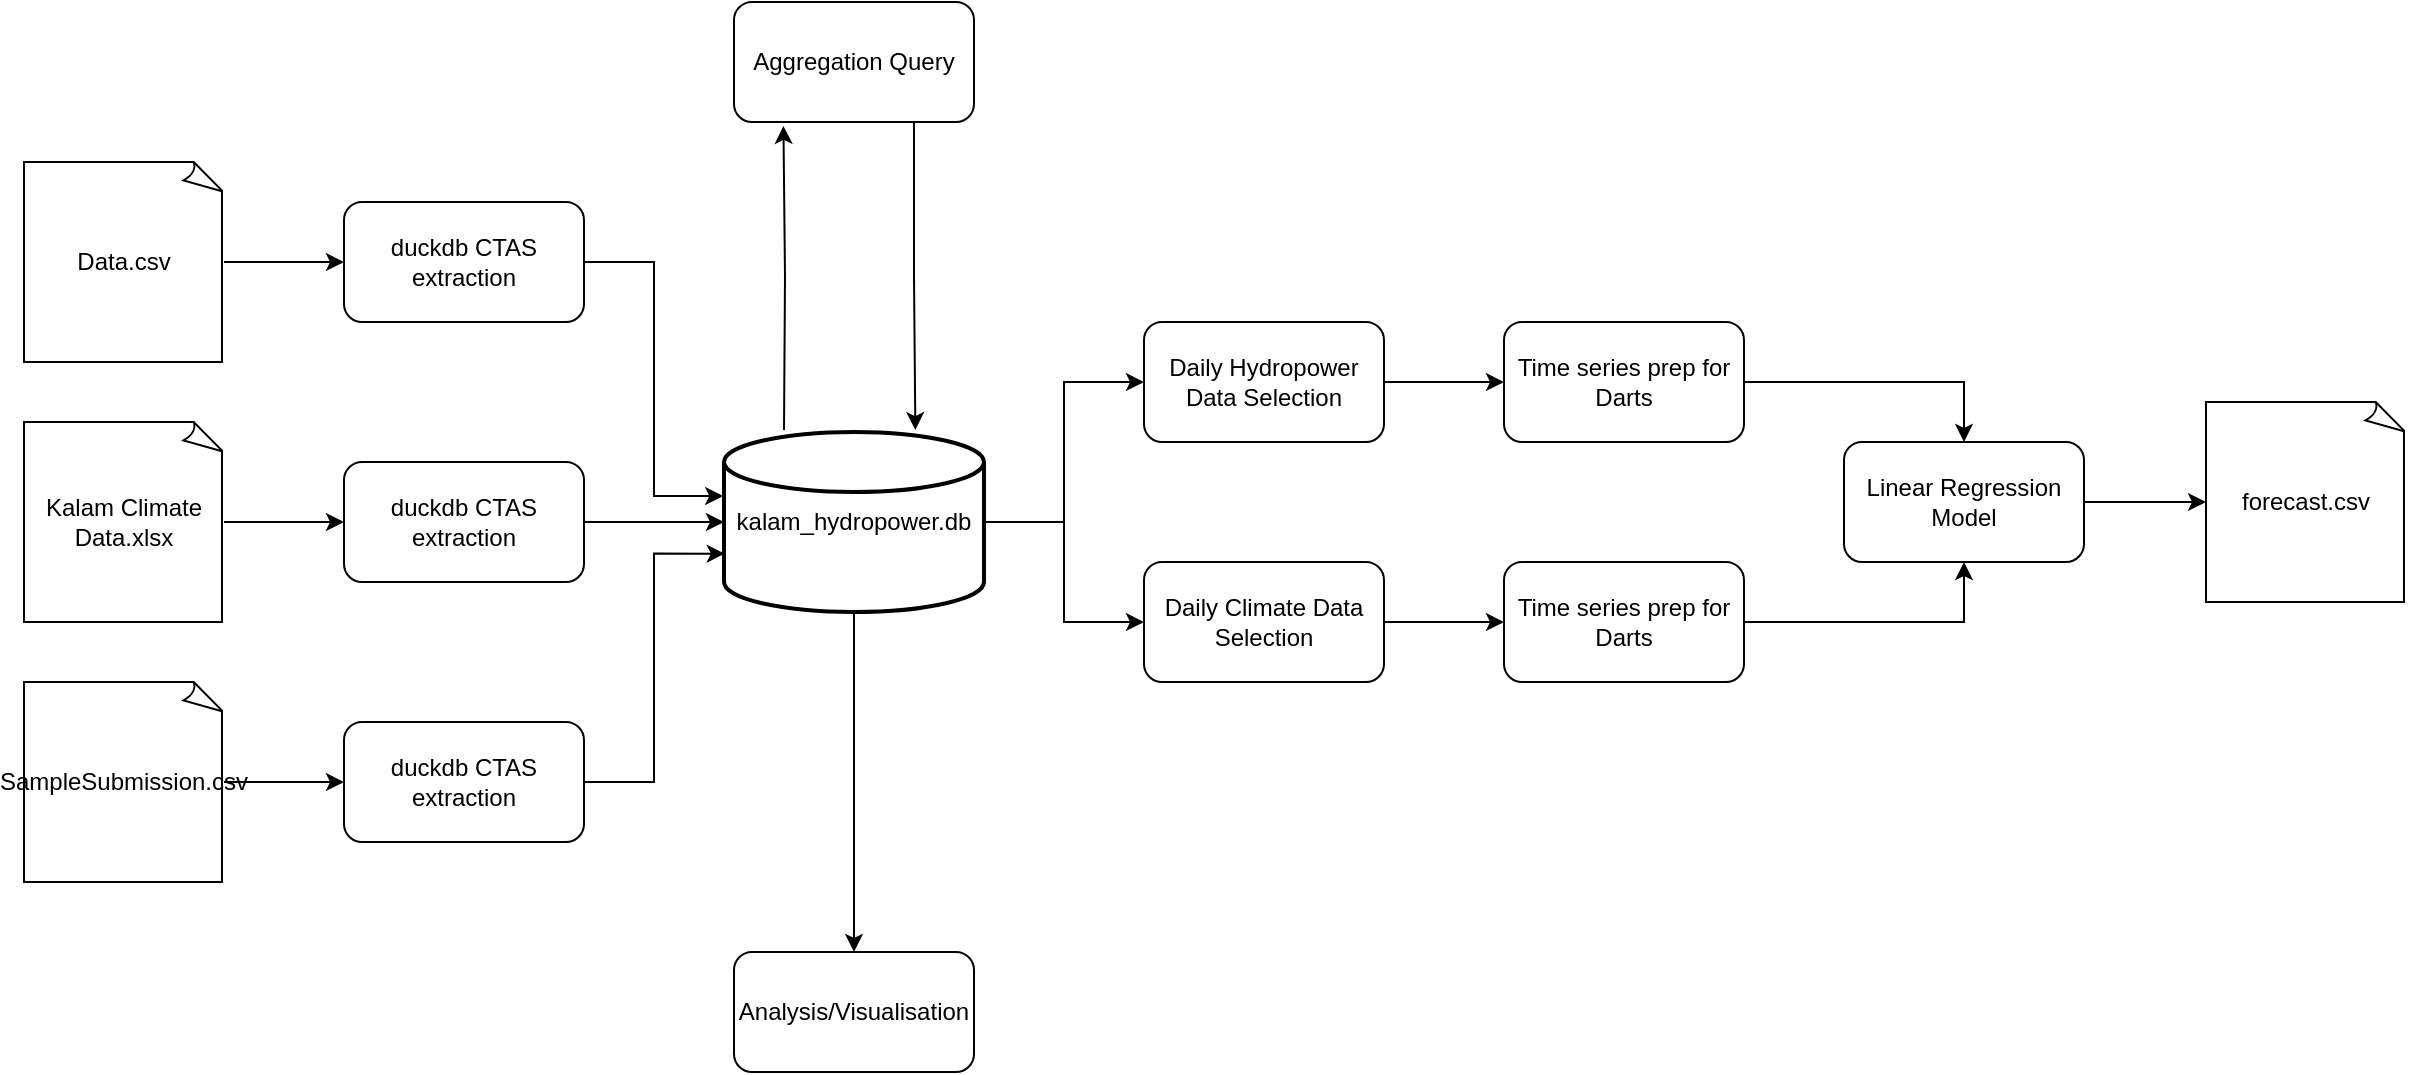 <mxfile version="26.2.2">
  <diagram name="Page-1" id="xxJ1THHl383wUzNlQKOI">
    <mxGraphModel dx="1030" dy="611" grid="1" gridSize="10" guides="1" tooltips="1" connect="1" arrows="1" fold="1" page="1" pageScale="1" pageWidth="827" pageHeight="1169" math="0" shadow="0">
      <root>
        <mxCell id="0" />
        <mxCell id="1" parent="0" />
        <mxCell id="I4Y9UBhTB3UJbaNsFd0N-8" style="edgeStyle=orthogonalEdgeStyle;rounded=0;orthogonalLoop=1;jettySize=auto;html=1;entryX=0;entryY=0.5;entryDx=0;entryDy=0;" edge="1" parent="1" source="I4Y9UBhTB3UJbaNsFd0N-1" target="I4Y9UBhTB3UJbaNsFd0N-4">
          <mxGeometry relative="1" as="geometry" />
        </mxCell>
        <mxCell id="I4Y9UBhTB3UJbaNsFd0N-1" value="Data.csv" style="whiteSpace=wrap;html=1;shape=mxgraph.basic.document" vertex="1" parent="1">
          <mxGeometry x="50" y="160" width="100" height="100" as="geometry" />
        </mxCell>
        <mxCell id="I4Y9UBhTB3UJbaNsFd0N-9" style="edgeStyle=orthogonalEdgeStyle;rounded=0;orthogonalLoop=1;jettySize=auto;html=1;" edge="1" parent="1" source="I4Y9UBhTB3UJbaNsFd0N-2" target="I4Y9UBhTB3UJbaNsFd0N-5">
          <mxGeometry relative="1" as="geometry" />
        </mxCell>
        <mxCell id="I4Y9UBhTB3UJbaNsFd0N-2" value="Kalam Climate Data.xlsx" style="whiteSpace=wrap;html=1;shape=mxgraph.basic.document" vertex="1" parent="1">
          <mxGeometry x="50" y="290" width="100" height="100" as="geometry" />
        </mxCell>
        <mxCell id="I4Y9UBhTB3UJbaNsFd0N-10" style="edgeStyle=orthogonalEdgeStyle;rounded=0;orthogonalLoop=1;jettySize=auto;html=1;entryX=0;entryY=0.5;entryDx=0;entryDy=0;" edge="1" parent="1" source="I4Y9UBhTB3UJbaNsFd0N-3" target="I4Y9UBhTB3UJbaNsFd0N-6">
          <mxGeometry relative="1" as="geometry" />
        </mxCell>
        <mxCell id="I4Y9UBhTB3UJbaNsFd0N-3" value="SampleSubmission.csv" style="whiteSpace=wrap;html=1;shape=mxgraph.basic.document" vertex="1" parent="1">
          <mxGeometry x="50" y="420" width="100" height="100" as="geometry" />
        </mxCell>
        <mxCell id="I4Y9UBhTB3UJbaNsFd0N-4" value="duckdb CTAS extraction" style="rounded=1;whiteSpace=wrap;html=1;" vertex="1" parent="1">
          <mxGeometry x="210" y="180" width="120" height="60" as="geometry" />
        </mxCell>
        <mxCell id="I4Y9UBhTB3UJbaNsFd0N-5" value="duckdb CTAS extraction" style="rounded=1;whiteSpace=wrap;html=1;" vertex="1" parent="1">
          <mxGeometry x="210" y="310" width="120" height="60" as="geometry" />
        </mxCell>
        <mxCell id="I4Y9UBhTB3UJbaNsFd0N-6" value="duckdb CTAS extraction" style="rounded=1;whiteSpace=wrap;html=1;" vertex="1" parent="1">
          <mxGeometry x="210" y="440" width="120" height="60" as="geometry" />
        </mxCell>
        <mxCell id="I4Y9UBhTB3UJbaNsFd0N-15" style="edgeStyle=orthogonalEdgeStyle;rounded=0;orthogonalLoop=1;jettySize=auto;html=1;entryX=0.206;entryY=1.033;entryDx=0;entryDy=0;entryPerimeter=0;" edge="1" parent="1" target="I4Y9UBhTB3UJbaNsFd0N-14">
          <mxGeometry relative="1" as="geometry">
            <mxPoint x="430" y="294" as="sourcePoint" />
          </mxGeometry>
        </mxCell>
        <mxCell id="I4Y9UBhTB3UJbaNsFd0N-20" style="edgeStyle=orthogonalEdgeStyle;rounded=0;orthogonalLoop=1;jettySize=auto;html=1;entryX=0;entryY=0.5;entryDx=0;entryDy=0;" edge="1" parent="1" source="I4Y9UBhTB3UJbaNsFd0N-7" target="I4Y9UBhTB3UJbaNsFd0N-18">
          <mxGeometry relative="1" as="geometry" />
        </mxCell>
        <mxCell id="I4Y9UBhTB3UJbaNsFd0N-21" style="edgeStyle=orthogonalEdgeStyle;rounded=0;orthogonalLoop=1;jettySize=auto;html=1;entryX=0;entryY=0.5;entryDx=0;entryDy=0;" edge="1" parent="1" source="I4Y9UBhTB3UJbaNsFd0N-7" target="I4Y9UBhTB3UJbaNsFd0N-19">
          <mxGeometry relative="1" as="geometry" />
        </mxCell>
        <mxCell id="I4Y9UBhTB3UJbaNsFd0N-32" style="edgeStyle=orthogonalEdgeStyle;rounded=0;orthogonalLoop=1;jettySize=auto;html=1;entryX=0.5;entryY=0;entryDx=0;entryDy=0;" edge="1" parent="1" source="I4Y9UBhTB3UJbaNsFd0N-7" target="I4Y9UBhTB3UJbaNsFd0N-31">
          <mxGeometry relative="1" as="geometry">
            <mxPoint x="470" y="570" as="targetPoint" />
          </mxGeometry>
        </mxCell>
        <mxCell id="I4Y9UBhTB3UJbaNsFd0N-7" value="kalam_hydropower.db" style="strokeWidth=2;html=1;shape=mxgraph.flowchart.database;whiteSpace=wrap;" vertex="1" parent="1">
          <mxGeometry x="400" y="295" width="130" height="90" as="geometry" />
        </mxCell>
        <mxCell id="I4Y9UBhTB3UJbaNsFd0N-11" style="edgeStyle=orthogonalEdgeStyle;rounded=0;orthogonalLoop=1;jettySize=auto;html=1;entryX=-0.003;entryY=0.356;entryDx=0;entryDy=0;entryPerimeter=0;" edge="1" parent="1" source="I4Y9UBhTB3UJbaNsFd0N-4" target="I4Y9UBhTB3UJbaNsFd0N-7">
          <mxGeometry relative="1" as="geometry" />
        </mxCell>
        <mxCell id="I4Y9UBhTB3UJbaNsFd0N-12" style="edgeStyle=orthogonalEdgeStyle;rounded=0;orthogonalLoop=1;jettySize=auto;html=1;entryX=0;entryY=0.5;entryDx=0;entryDy=0;entryPerimeter=0;" edge="1" parent="1" source="I4Y9UBhTB3UJbaNsFd0N-5" target="I4Y9UBhTB3UJbaNsFd0N-7">
          <mxGeometry relative="1" as="geometry" />
        </mxCell>
        <mxCell id="I4Y9UBhTB3UJbaNsFd0N-13" style="edgeStyle=orthogonalEdgeStyle;rounded=0;orthogonalLoop=1;jettySize=auto;html=1;entryX=0.003;entryY=0.676;entryDx=0;entryDy=0;entryPerimeter=0;" edge="1" parent="1" source="I4Y9UBhTB3UJbaNsFd0N-6" target="I4Y9UBhTB3UJbaNsFd0N-7">
          <mxGeometry relative="1" as="geometry" />
        </mxCell>
        <mxCell id="I4Y9UBhTB3UJbaNsFd0N-14" value="Aggregation Query" style="rounded=1;whiteSpace=wrap;html=1;" vertex="1" parent="1">
          <mxGeometry x="405" y="80" width="120" height="60" as="geometry" />
        </mxCell>
        <mxCell id="I4Y9UBhTB3UJbaNsFd0N-16" style="edgeStyle=orthogonalEdgeStyle;rounded=0;orthogonalLoop=1;jettySize=auto;html=1;exitX=0.75;exitY=1;exitDx=0;exitDy=0;entryX=0.736;entryY=-0.011;entryDx=0;entryDy=0;entryPerimeter=0;" edge="1" parent="1" source="I4Y9UBhTB3UJbaNsFd0N-14" target="I4Y9UBhTB3UJbaNsFd0N-7">
          <mxGeometry relative="1" as="geometry" />
        </mxCell>
        <mxCell id="I4Y9UBhTB3UJbaNsFd0N-26" style="edgeStyle=orthogonalEdgeStyle;rounded=0;orthogonalLoop=1;jettySize=auto;html=1;entryX=0;entryY=0.5;entryDx=0;entryDy=0;" edge="1" parent="1" source="I4Y9UBhTB3UJbaNsFd0N-18" target="I4Y9UBhTB3UJbaNsFd0N-22">
          <mxGeometry relative="1" as="geometry" />
        </mxCell>
        <mxCell id="I4Y9UBhTB3UJbaNsFd0N-18" value="Daily Hydropower Data Selection" style="rounded=1;whiteSpace=wrap;html=1;" vertex="1" parent="1">
          <mxGeometry x="610" y="240" width="120" height="60" as="geometry" />
        </mxCell>
        <mxCell id="I4Y9UBhTB3UJbaNsFd0N-27" style="edgeStyle=orthogonalEdgeStyle;rounded=0;orthogonalLoop=1;jettySize=auto;html=1;entryX=0;entryY=0.5;entryDx=0;entryDy=0;" edge="1" parent="1" source="I4Y9UBhTB3UJbaNsFd0N-19" target="I4Y9UBhTB3UJbaNsFd0N-23">
          <mxGeometry relative="1" as="geometry" />
        </mxCell>
        <mxCell id="I4Y9UBhTB3UJbaNsFd0N-19" value="Daily Climate Data Selection" style="rounded=1;whiteSpace=wrap;html=1;" vertex="1" parent="1">
          <mxGeometry x="610" y="360" width="120" height="60" as="geometry" />
        </mxCell>
        <mxCell id="I4Y9UBhTB3UJbaNsFd0N-28" style="edgeStyle=orthogonalEdgeStyle;rounded=0;orthogonalLoop=1;jettySize=auto;html=1;entryX=0.5;entryY=0;entryDx=0;entryDy=0;" edge="1" parent="1" source="I4Y9UBhTB3UJbaNsFd0N-22" target="I4Y9UBhTB3UJbaNsFd0N-24">
          <mxGeometry relative="1" as="geometry" />
        </mxCell>
        <mxCell id="I4Y9UBhTB3UJbaNsFd0N-22" value="Time series prep for Darts" style="rounded=1;whiteSpace=wrap;html=1;" vertex="1" parent="1">
          <mxGeometry x="790" y="240" width="120" height="60" as="geometry" />
        </mxCell>
        <mxCell id="I4Y9UBhTB3UJbaNsFd0N-29" style="edgeStyle=orthogonalEdgeStyle;rounded=0;orthogonalLoop=1;jettySize=auto;html=1;entryX=0.5;entryY=1;entryDx=0;entryDy=0;" edge="1" parent="1" source="I4Y9UBhTB3UJbaNsFd0N-23" target="I4Y9UBhTB3UJbaNsFd0N-24">
          <mxGeometry relative="1" as="geometry" />
        </mxCell>
        <mxCell id="I4Y9UBhTB3UJbaNsFd0N-23" value="Time series prep for Darts" style="rounded=1;whiteSpace=wrap;html=1;" vertex="1" parent="1">
          <mxGeometry x="790" y="360" width="120" height="60" as="geometry" />
        </mxCell>
        <mxCell id="I4Y9UBhTB3UJbaNsFd0N-24" value="Linear Regression Model" style="rounded=1;whiteSpace=wrap;html=1;" vertex="1" parent="1">
          <mxGeometry x="960" y="300" width="120" height="60" as="geometry" />
        </mxCell>
        <mxCell id="I4Y9UBhTB3UJbaNsFd0N-25" value="forecast.csv" style="whiteSpace=wrap;html=1;shape=mxgraph.basic.document" vertex="1" parent="1">
          <mxGeometry x="1141" y="280" width="100" height="100" as="geometry" />
        </mxCell>
        <mxCell id="I4Y9UBhTB3UJbaNsFd0N-30" style="edgeStyle=orthogonalEdgeStyle;rounded=0;orthogonalLoop=1;jettySize=auto;html=1;entryX=0;entryY=0.5;entryDx=0;entryDy=0;entryPerimeter=0;" edge="1" parent="1" source="I4Y9UBhTB3UJbaNsFd0N-24" target="I4Y9UBhTB3UJbaNsFd0N-25">
          <mxGeometry relative="1" as="geometry" />
        </mxCell>
        <mxCell id="I4Y9UBhTB3UJbaNsFd0N-31" value="Analysis/Visualisation" style="rounded=1;whiteSpace=wrap;html=1;" vertex="1" parent="1">
          <mxGeometry x="405" y="555" width="120" height="60" as="geometry" />
        </mxCell>
      </root>
    </mxGraphModel>
  </diagram>
</mxfile>
